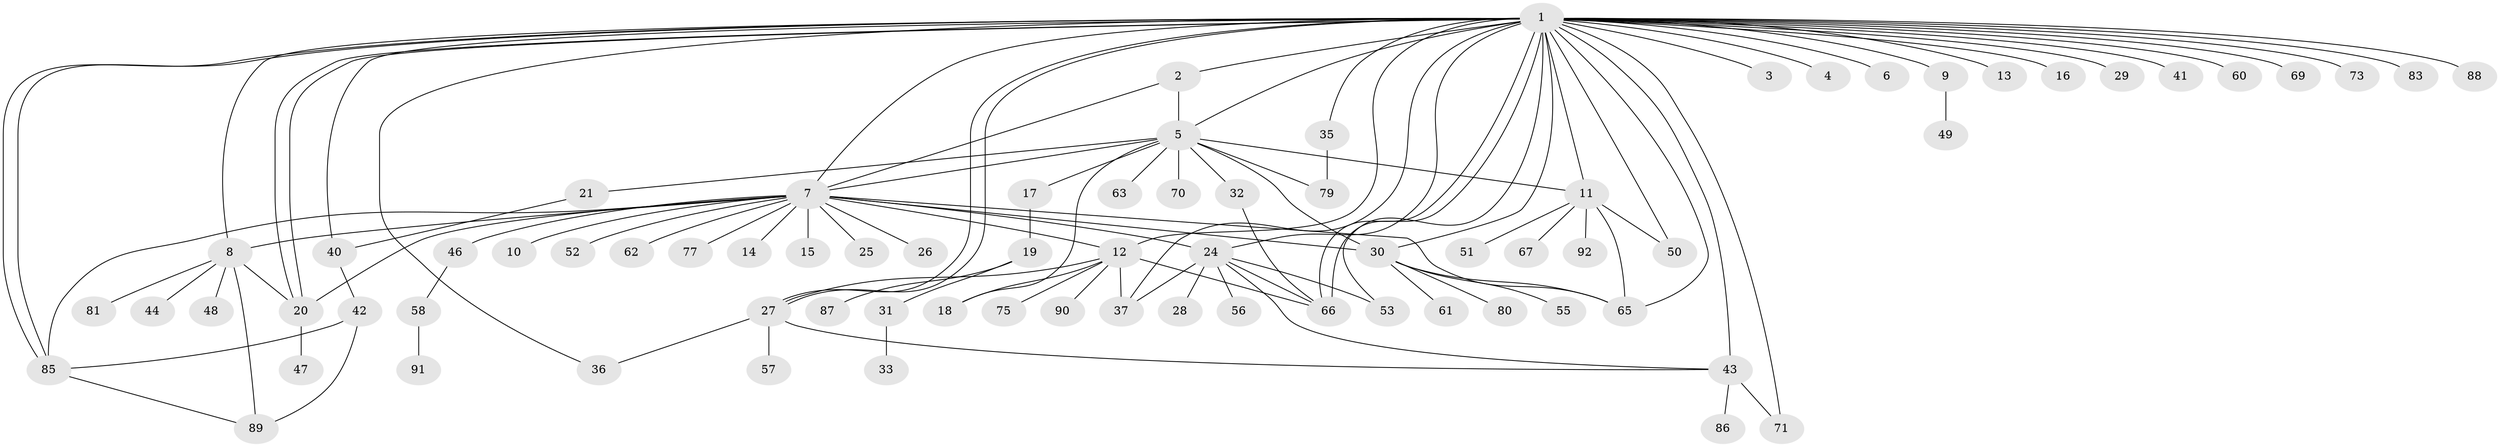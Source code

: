 // original degree distribution, {41: 0.010526315789473684, 3: 0.11578947368421053, 1: 0.49473684210526314, 13: 0.010526315789473684, 17: 0.010526315789473684, 8: 0.021052631578947368, 6: 0.010526315789473684, 2: 0.2, 4: 0.07368421052631578, 5: 0.042105263157894736, 7: 0.010526315789473684}
// Generated by graph-tools (version 1.1) at 2025/41/03/06/25 10:41:50]
// undirected, 76 vertices, 112 edges
graph export_dot {
graph [start="1"]
  node [color=gray90,style=filled];
  1 [super="+22"];
  2 [super="+34"];
  3;
  4;
  5 [super="+95"];
  6;
  7 [super="+94"];
  8 [super="+78"];
  9 [super="+39"];
  10;
  11 [super="+76"];
  12 [super="+54"];
  13;
  14;
  15;
  16;
  17;
  18;
  19 [super="+23"];
  20 [super="+38"];
  21 [super="+93"];
  24 [super="+68"];
  25;
  26;
  27 [super="+45"];
  28;
  29;
  30 [super="+82"];
  31 [super="+74"];
  32;
  33;
  35;
  36;
  37;
  40;
  41;
  42 [super="+72"];
  43 [super="+59"];
  44;
  46;
  47;
  48;
  49 [super="+64"];
  50;
  51;
  52;
  53;
  55;
  56;
  57;
  58;
  60;
  61;
  62;
  63;
  65;
  66 [super="+84"];
  67;
  69;
  70;
  71;
  73;
  75;
  77;
  79;
  80;
  81;
  83;
  85;
  86;
  87;
  88;
  89;
  90;
  91;
  92;
  1 -- 2;
  1 -- 3;
  1 -- 4;
  1 -- 5;
  1 -- 6;
  1 -- 7;
  1 -- 8;
  1 -- 9;
  1 -- 11;
  1 -- 13;
  1 -- 16;
  1 -- 20;
  1 -- 20;
  1 -- 24;
  1 -- 27;
  1 -- 27;
  1 -- 29;
  1 -- 30;
  1 -- 35;
  1 -- 36;
  1 -- 37;
  1 -- 40;
  1 -- 41;
  1 -- 43 [weight=2];
  1 -- 50;
  1 -- 53;
  1 -- 60;
  1 -- 65;
  1 -- 66;
  1 -- 66;
  1 -- 69;
  1 -- 71;
  1 -- 73;
  1 -- 83;
  1 -- 85;
  1 -- 85;
  1 -- 88;
  1 -- 12;
  2 -- 7;
  2 -- 5;
  5 -- 11;
  5 -- 17;
  5 -- 18;
  5 -- 21;
  5 -- 32;
  5 -- 63;
  5 -- 70;
  5 -- 79;
  5 -- 7;
  5 -- 30;
  7 -- 10;
  7 -- 12;
  7 -- 14;
  7 -- 15;
  7 -- 24;
  7 -- 25;
  7 -- 26;
  7 -- 46;
  7 -- 52;
  7 -- 62;
  7 -- 65;
  7 -- 77;
  7 -- 85;
  7 -- 8;
  7 -- 30;
  7 -- 20;
  8 -- 20;
  8 -- 44;
  8 -- 48;
  8 -- 81;
  8 -- 89;
  9 -- 49;
  11 -- 50;
  11 -- 51;
  11 -- 67;
  11 -- 65;
  11 -- 92;
  12 -- 18;
  12 -- 37;
  12 -- 75;
  12 -- 90;
  12 -- 66;
  12 -- 27;
  17 -- 19;
  19 -- 31;
  19 -- 87;
  20 -- 47;
  21 -- 40;
  24 -- 28;
  24 -- 53;
  24 -- 56;
  24 -- 66;
  24 -- 43;
  24 -- 37;
  27 -- 36;
  27 -- 43;
  27 -- 57;
  30 -- 55;
  30 -- 61;
  30 -- 80;
  30 -- 65;
  31 -- 33;
  32 -- 66;
  35 -- 79;
  40 -- 42;
  42 -- 85;
  42 -- 89;
  43 -- 86;
  43 -- 71;
  46 -- 58;
  58 -- 91;
  85 -- 89;
}
